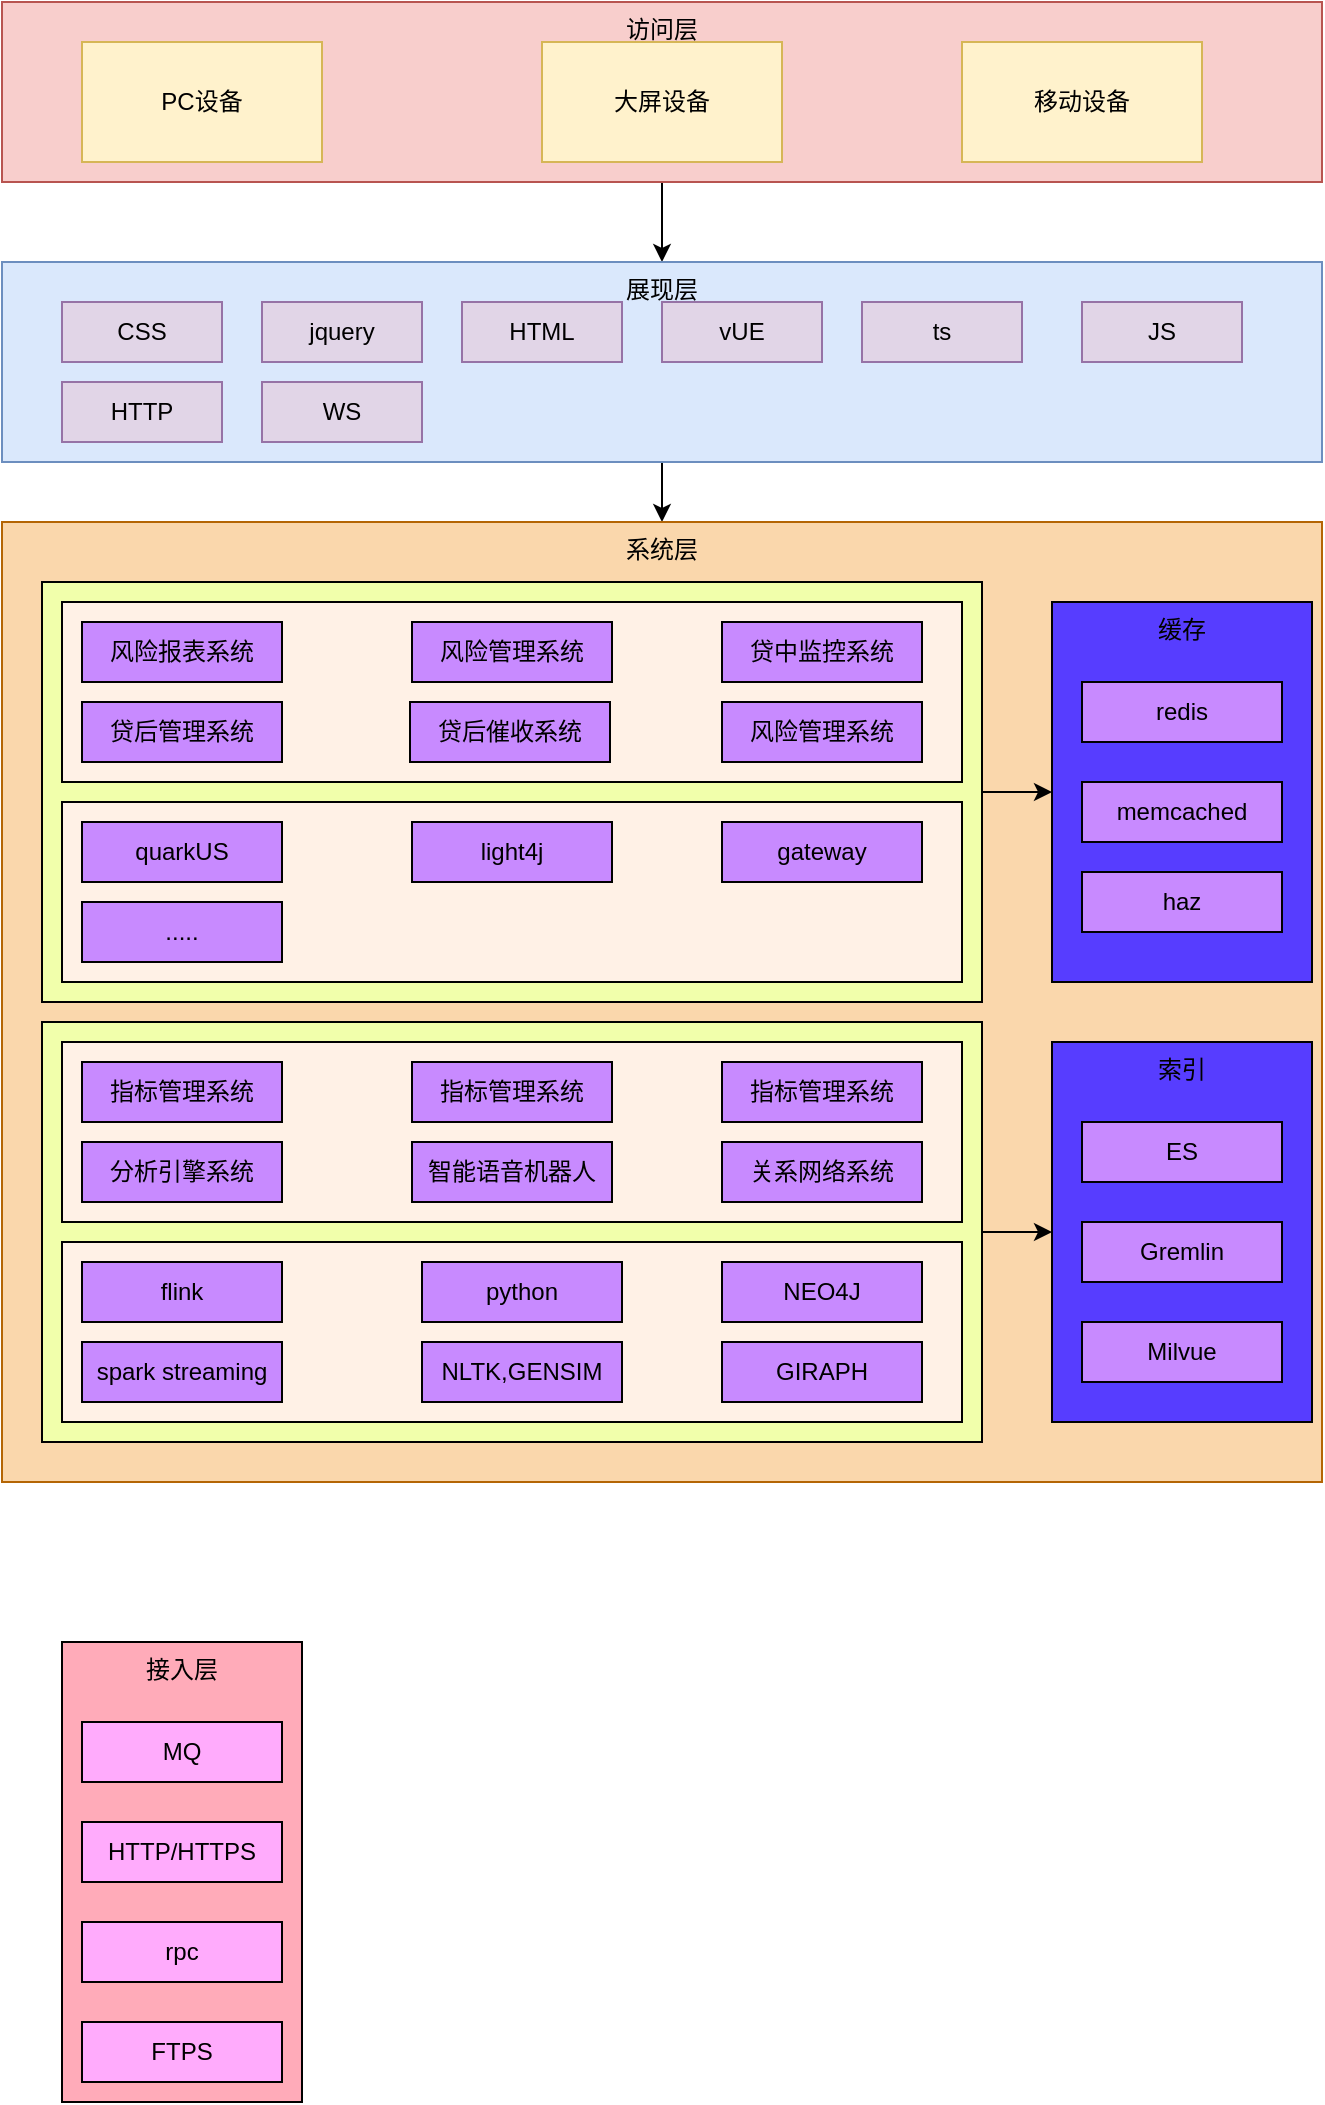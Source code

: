 <mxfile version="14.5.10" type="github">
  <diagram id="MQhZJjkZrY4oPZB1BTH6" name="第 1 页">
    <mxGraphModel dx="1422" dy="762" grid="1" gridSize="10" guides="1" tooltips="1" connect="1" arrows="1" fold="1" page="1" pageScale="1" pageWidth="827" pageHeight="1169" math="0" shadow="0">
      <root>
        <mxCell id="0" />
        <mxCell id="1" parent="0" />
        <mxCell id="aR_i40FDtTKbv0qqF_Ef-54" style="edgeStyle=orthogonalEdgeStyle;rounded=0;orthogonalLoop=1;jettySize=auto;html=1;entryX=0.5;entryY=0;entryDx=0;entryDy=0;" edge="1" parent="1" source="aR_i40FDtTKbv0qqF_Ef-1" target="aR_i40FDtTKbv0qqF_Ef-5">
          <mxGeometry relative="1" as="geometry" />
        </mxCell>
        <mxCell id="aR_i40FDtTKbv0qqF_Ef-1" value="访问层" style="rounded=0;whiteSpace=wrap;html=1;fillColor=#f8cecc;strokeColor=#b85450;verticalAlign=top;" vertex="1" parent="1">
          <mxGeometry x="110" y="120" width="660" height="90" as="geometry" />
        </mxCell>
        <mxCell id="aR_i40FDtTKbv0qqF_Ef-2" value="PC设备" style="rounded=0;whiteSpace=wrap;html=1;fillColor=#fff2cc;strokeColor=#d6b656;" vertex="1" parent="1">
          <mxGeometry x="150" y="140" width="120" height="60" as="geometry" />
        </mxCell>
        <mxCell id="aR_i40FDtTKbv0qqF_Ef-3" value="大屏设备" style="rounded=0;whiteSpace=wrap;html=1;fillColor=#fff2cc;strokeColor=#d6b656;" vertex="1" parent="1">
          <mxGeometry x="380" y="140" width="120" height="60" as="geometry" />
        </mxCell>
        <mxCell id="aR_i40FDtTKbv0qqF_Ef-4" value="移动设备" style="rounded=0;whiteSpace=wrap;html=1;fillColor=#fff2cc;strokeColor=#d6b656;" vertex="1" parent="1">
          <mxGeometry x="590" y="140" width="120" height="60" as="geometry" />
        </mxCell>
        <mxCell id="aR_i40FDtTKbv0qqF_Ef-55" style="edgeStyle=orthogonalEdgeStyle;rounded=0;orthogonalLoop=1;jettySize=auto;html=1;entryX=0.5;entryY=0;entryDx=0;entryDy=0;" edge="1" parent="1" source="aR_i40FDtTKbv0qqF_Ef-5" target="aR_i40FDtTKbv0qqF_Ef-14">
          <mxGeometry relative="1" as="geometry" />
        </mxCell>
        <mxCell id="aR_i40FDtTKbv0qqF_Ef-5" value="展现层" style="rounded=0;whiteSpace=wrap;html=1;fillColor=#dae8fc;strokeColor=#6c8ebf;verticalAlign=top;" vertex="1" parent="1">
          <mxGeometry x="110" y="250" width="660" height="100" as="geometry" />
        </mxCell>
        <mxCell id="aR_i40FDtTKbv0qqF_Ef-6" value="CSS" style="rounded=0;whiteSpace=wrap;html=1;fillColor=#e1d5e7;strokeColor=#9673a6;" vertex="1" parent="1">
          <mxGeometry x="140" y="270" width="80" height="30" as="geometry" />
        </mxCell>
        <mxCell id="aR_i40FDtTKbv0qqF_Ef-7" value="jquery" style="rounded=0;whiteSpace=wrap;html=1;fillColor=#e1d5e7;strokeColor=#9673a6;" vertex="1" parent="1">
          <mxGeometry x="240" y="270" width="80" height="30" as="geometry" />
        </mxCell>
        <mxCell id="aR_i40FDtTKbv0qqF_Ef-8" value="HTML" style="rounded=0;whiteSpace=wrap;html=1;fillColor=#e1d5e7;strokeColor=#9673a6;" vertex="1" parent="1">
          <mxGeometry x="340" y="270" width="80" height="30" as="geometry" />
        </mxCell>
        <mxCell id="aR_i40FDtTKbv0qqF_Ef-9" value="vUE" style="rounded=0;whiteSpace=wrap;html=1;fillColor=#e1d5e7;strokeColor=#9673a6;" vertex="1" parent="1">
          <mxGeometry x="440" y="270" width="80" height="30" as="geometry" />
        </mxCell>
        <mxCell id="aR_i40FDtTKbv0qqF_Ef-10" value="ts" style="rounded=0;whiteSpace=wrap;html=1;fillColor=#e1d5e7;strokeColor=#9673a6;" vertex="1" parent="1">
          <mxGeometry x="540" y="270" width="80" height="30" as="geometry" />
        </mxCell>
        <mxCell id="aR_i40FDtTKbv0qqF_Ef-11" value="JS" style="rounded=0;whiteSpace=wrap;html=1;fillColor=#e1d5e7;strokeColor=#9673a6;" vertex="1" parent="1">
          <mxGeometry x="650" y="270" width="80" height="30" as="geometry" />
        </mxCell>
        <mxCell id="aR_i40FDtTKbv0qqF_Ef-12" value="HTTP" style="rounded=0;whiteSpace=wrap;html=1;fillColor=#e1d5e7;strokeColor=#9673a6;" vertex="1" parent="1">
          <mxGeometry x="140" y="310" width="80" height="30" as="geometry" />
        </mxCell>
        <mxCell id="aR_i40FDtTKbv0qqF_Ef-13" value="WS" style="rounded=0;whiteSpace=wrap;html=1;fillColor=#e1d5e7;strokeColor=#9673a6;" vertex="1" parent="1">
          <mxGeometry x="240" y="310" width="80" height="30" as="geometry" />
        </mxCell>
        <mxCell id="aR_i40FDtTKbv0qqF_Ef-14" value="系统层" style="rounded=0;whiteSpace=wrap;html=1;fillColor=#fad7ac;strokeColor=#b46504;verticalAlign=top;" vertex="1" parent="1">
          <mxGeometry x="110" y="380" width="660" height="480" as="geometry" />
        </mxCell>
        <mxCell id="aR_i40FDtTKbv0qqF_Ef-34" style="edgeStyle=orthogonalEdgeStyle;rounded=0;orthogonalLoop=1;jettySize=auto;html=1;exitX=1;exitY=0.5;exitDx=0;exitDy=0;" edge="1" parent="1" source="aR_i40FDtTKbv0qqF_Ef-15" target="aR_i40FDtTKbv0qqF_Ef-16">
          <mxGeometry relative="1" as="geometry" />
        </mxCell>
        <mxCell id="aR_i40FDtTKbv0qqF_Ef-15" value="" style="rounded=0;whiteSpace=wrap;html=1;fillColor=#F1FFAB;" vertex="1" parent="1">
          <mxGeometry x="130" y="410" width="470" height="210" as="geometry" />
        </mxCell>
        <mxCell id="aR_i40FDtTKbv0qqF_Ef-16" value="缓存" style="rounded=0;whiteSpace=wrap;html=1;verticalAlign=top;fillColor=#573DFF;" vertex="1" parent="1">
          <mxGeometry x="635" y="420" width="130" height="190" as="geometry" />
        </mxCell>
        <mxCell id="aR_i40FDtTKbv0qqF_Ef-17" value="redis" style="rounded=0;whiteSpace=wrap;html=1;fillColor=#C88AFF;" vertex="1" parent="1">
          <mxGeometry x="650" y="460" width="100" height="30" as="geometry" />
        </mxCell>
        <mxCell id="aR_i40FDtTKbv0qqF_Ef-18" value="memcached" style="rounded=0;whiteSpace=wrap;html=1;fillColor=#C88AFF;" vertex="1" parent="1">
          <mxGeometry x="650" y="510" width="100" height="30" as="geometry" />
        </mxCell>
        <mxCell id="aR_i40FDtTKbv0qqF_Ef-19" value="haz" style="rounded=0;whiteSpace=wrap;html=1;fillColor=#C88AFF;" vertex="1" parent="1">
          <mxGeometry x="650" y="555" width="100" height="30" as="geometry" />
        </mxCell>
        <mxCell id="aR_i40FDtTKbv0qqF_Ef-21" value="" style="rounded=0;whiteSpace=wrap;html=1;fillColor=#FFF1E6;" vertex="1" parent="1">
          <mxGeometry x="140" y="420" width="450" height="90" as="geometry" />
        </mxCell>
        <mxCell id="aR_i40FDtTKbv0qqF_Ef-22" value="" style="rounded=0;whiteSpace=wrap;html=1;fillColor=#FFF1E6;" vertex="1" parent="1">
          <mxGeometry x="140" y="520" width="450" height="90" as="geometry" />
        </mxCell>
        <mxCell id="aR_i40FDtTKbv0qqF_Ef-24" value="风险报表系统" style="rounded=0;whiteSpace=wrap;html=1;fillColor=#C88AFF;" vertex="1" parent="1">
          <mxGeometry x="150" y="430" width="100" height="30" as="geometry" />
        </mxCell>
        <mxCell id="aR_i40FDtTKbv0qqF_Ef-25" value="风险管理系统" style="rounded=0;whiteSpace=wrap;html=1;fillColor=#C88AFF;" vertex="1" parent="1">
          <mxGeometry x="315" y="430" width="100" height="30" as="geometry" />
        </mxCell>
        <mxCell id="aR_i40FDtTKbv0qqF_Ef-26" value="贷中监控系统" style="rounded=0;whiteSpace=wrap;html=1;fillColor=#C88AFF;" vertex="1" parent="1">
          <mxGeometry x="470" y="430" width="100" height="30" as="geometry" />
        </mxCell>
        <mxCell id="aR_i40FDtTKbv0qqF_Ef-27" value="贷后管理系统" style="rounded=0;whiteSpace=wrap;html=1;fillColor=#C88AFF;" vertex="1" parent="1">
          <mxGeometry x="150" y="470" width="100" height="30" as="geometry" />
        </mxCell>
        <mxCell id="aR_i40FDtTKbv0qqF_Ef-28" value="贷后催收系统" style="rounded=0;whiteSpace=wrap;html=1;fillColor=#C88AFF;" vertex="1" parent="1">
          <mxGeometry x="314" y="470" width="100" height="30" as="geometry" />
        </mxCell>
        <mxCell id="aR_i40FDtTKbv0qqF_Ef-29" value="风险管理系统" style="rounded=0;whiteSpace=wrap;html=1;fillColor=#C88AFF;" vertex="1" parent="1">
          <mxGeometry x="470" y="470" width="100" height="30" as="geometry" />
        </mxCell>
        <mxCell id="aR_i40FDtTKbv0qqF_Ef-30" value="quarkUS" style="rounded=0;whiteSpace=wrap;html=1;fillColor=#C88AFF;" vertex="1" parent="1">
          <mxGeometry x="150" y="530" width="100" height="30" as="geometry" />
        </mxCell>
        <mxCell id="aR_i40FDtTKbv0qqF_Ef-31" value="light4j" style="rounded=0;whiteSpace=wrap;html=1;fillColor=#C88AFF;" vertex="1" parent="1">
          <mxGeometry x="315" y="530" width="100" height="30" as="geometry" />
        </mxCell>
        <mxCell id="aR_i40FDtTKbv0qqF_Ef-32" value="gateway" style="rounded=0;whiteSpace=wrap;html=1;fillColor=#C88AFF;" vertex="1" parent="1">
          <mxGeometry x="470" y="530" width="100" height="30" as="geometry" />
        </mxCell>
        <mxCell id="aR_i40FDtTKbv0qqF_Ef-33" value="....." style="rounded=0;whiteSpace=wrap;html=1;fillColor=#C88AFF;" vertex="1" parent="1">
          <mxGeometry x="150" y="570" width="100" height="30" as="geometry" />
        </mxCell>
        <mxCell id="aR_i40FDtTKbv0qqF_Ef-56" style="edgeStyle=orthogonalEdgeStyle;rounded=0;orthogonalLoop=1;jettySize=auto;html=1;exitX=1;exitY=0.5;exitDx=0;exitDy=0;entryX=0;entryY=0.5;entryDx=0;entryDy=0;" edge="1" parent="1" source="aR_i40FDtTKbv0qqF_Ef-35" target="aR_i40FDtTKbv0qqF_Ef-38">
          <mxGeometry relative="1" as="geometry" />
        </mxCell>
        <mxCell id="aR_i40FDtTKbv0qqF_Ef-35" value="" style="rounded=0;whiteSpace=wrap;html=1;fillColor=#F1FFAB;" vertex="1" parent="1">
          <mxGeometry x="130" y="630" width="470" height="210" as="geometry" />
        </mxCell>
        <mxCell id="aR_i40FDtTKbv0qqF_Ef-36" value="" style="rounded=0;whiteSpace=wrap;html=1;fillColor=#FFF1E6;" vertex="1" parent="1">
          <mxGeometry x="140" y="640" width="450" height="90" as="geometry" />
        </mxCell>
        <mxCell id="aR_i40FDtTKbv0qqF_Ef-37" value="" style="rounded=0;whiteSpace=wrap;html=1;fillColor=#FFF1E6;" vertex="1" parent="1">
          <mxGeometry x="140" y="740" width="450" height="90" as="geometry" />
        </mxCell>
        <mxCell id="aR_i40FDtTKbv0qqF_Ef-38" value="索引" style="rounded=0;whiteSpace=wrap;html=1;verticalAlign=top;fillColor=#573DFF;" vertex="1" parent="1">
          <mxGeometry x="635" y="640" width="130" height="190" as="geometry" />
        </mxCell>
        <mxCell id="aR_i40FDtTKbv0qqF_Ef-39" value="指标管理系统" style="rounded=0;whiteSpace=wrap;html=1;fillColor=#C88AFF;" vertex="1" parent="1">
          <mxGeometry x="150" y="650" width="100" height="30" as="geometry" />
        </mxCell>
        <mxCell id="aR_i40FDtTKbv0qqF_Ef-40" value="指标管理系统" style="rounded=0;whiteSpace=wrap;html=1;fillColor=#C88AFF;" vertex="1" parent="1">
          <mxGeometry x="315" y="650" width="100" height="30" as="geometry" />
        </mxCell>
        <mxCell id="aR_i40FDtTKbv0qqF_Ef-41" value="指标管理系统" style="rounded=0;whiteSpace=wrap;html=1;fillColor=#C88AFF;" vertex="1" parent="1">
          <mxGeometry x="470" y="650" width="100" height="30" as="geometry" />
        </mxCell>
        <mxCell id="aR_i40FDtTKbv0qqF_Ef-42" value="ES" style="rounded=0;whiteSpace=wrap;html=1;fillColor=#C88AFF;" vertex="1" parent="1">
          <mxGeometry x="650" y="680" width="100" height="30" as="geometry" />
        </mxCell>
        <mxCell id="aR_i40FDtTKbv0qqF_Ef-43" value="Gremlin" style="rounded=0;whiteSpace=wrap;html=1;fillColor=#C88AFF;" vertex="1" parent="1">
          <mxGeometry x="650" y="730" width="100" height="30" as="geometry" />
        </mxCell>
        <mxCell id="aR_i40FDtTKbv0qqF_Ef-44" value="Milvue" style="rounded=0;whiteSpace=wrap;html=1;fillColor=#C88AFF;" vertex="1" parent="1">
          <mxGeometry x="650" y="780" width="100" height="30" as="geometry" />
        </mxCell>
        <mxCell id="aR_i40FDtTKbv0qqF_Ef-45" value="分析引擎系统" style="rounded=0;whiteSpace=wrap;html=1;fillColor=#C88AFF;" vertex="1" parent="1">
          <mxGeometry x="150" y="690" width="100" height="30" as="geometry" />
        </mxCell>
        <mxCell id="aR_i40FDtTKbv0qqF_Ef-46" value="智能语音机器人" style="rounded=0;whiteSpace=wrap;html=1;fillColor=#C88AFF;" vertex="1" parent="1">
          <mxGeometry x="315" y="690" width="100" height="30" as="geometry" />
        </mxCell>
        <mxCell id="aR_i40FDtTKbv0qqF_Ef-47" value="关系网络系统" style="rounded=0;whiteSpace=wrap;html=1;fillColor=#C88AFF;" vertex="1" parent="1">
          <mxGeometry x="470" y="690" width="100" height="30" as="geometry" />
        </mxCell>
        <mxCell id="aR_i40FDtTKbv0qqF_Ef-48" value="flink" style="rounded=0;whiteSpace=wrap;html=1;fillColor=#C88AFF;" vertex="1" parent="1">
          <mxGeometry x="150" y="750" width="100" height="30" as="geometry" />
        </mxCell>
        <mxCell id="aR_i40FDtTKbv0qqF_Ef-49" value="python" style="rounded=0;whiteSpace=wrap;html=1;fillColor=#C88AFF;" vertex="1" parent="1">
          <mxGeometry x="320" y="750" width="100" height="30" as="geometry" />
        </mxCell>
        <mxCell id="aR_i40FDtTKbv0qqF_Ef-50" value="NEO4J" style="rounded=0;whiteSpace=wrap;html=1;fillColor=#C88AFF;" vertex="1" parent="1">
          <mxGeometry x="470" y="750" width="100" height="30" as="geometry" />
        </mxCell>
        <mxCell id="aR_i40FDtTKbv0qqF_Ef-51" value="spark streaming" style="rounded=0;whiteSpace=wrap;html=1;fillColor=#C88AFF;" vertex="1" parent="1">
          <mxGeometry x="150" y="790" width="100" height="30" as="geometry" />
        </mxCell>
        <mxCell id="aR_i40FDtTKbv0qqF_Ef-52" value="NLTK,GENSIM" style="rounded=0;whiteSpace=wrap;html=1;fillColor=#C88AFF;" vertex="1" parent="1">
          <mxGeometry x="320" y="790" width="100" height="30" as="geometry" />
        </mxCell>
        <mxCell id="aR_i40FDtTKbv0qqF_Ef-53" value="GIRAPH" style="rounded=0;whiteSpace=wrap;html=1;fillColor=#C88AFF;" vertex="1" parent="1">
          <mxGeometry x="470" y="790" width="100" height="30" as="geometry" />
        </mxCell>
        <mxCell id="aR_i40FDtTKbv0qqF_Ef-57" value="接入层" style="rounded=0;whiteSpace=wrap;html=1;verticalAlign=top;fillColor=#FFABB9;" vertex="1" parent="1">
          <mxGeometry x="140" y="940" width="120" height="230" as="geometry" />
        </mxCell>
        <mxCell id="aR_i40FDtTKbv0qqF_Ef-58" value="MQ" style="rounded=0;whiteSpace=wrap;html=1;fillColor=#FFABFC;" vertex="1" parent="1">
          <mxGeometry x="150" y="980" width="100" height="30" as="geometry" />
        </mxCell>
        <mxCell id="aR_i40FDtTKbv0qqF_Ef-59" value="HTTP/HTTPS" style="rounded=0;whiteSpace=wrap;html=1;fillColor=#FFABFC;" vertex="1" parent="1">
          <mxGeometry x="150" y="1030" width="100" height="30" as="geometry" />
        </mxCell>
        <mxCell id="aR_i40FDtTKbv0qqF_Ef-60" value="rpc" style="rounded=0;whiteSpace=wrap;html=1;fillColor=#FFABFC;" vertex="1" parent="1">
          <mxGeometry x="150" y="1080" width="100" height="30" as="geometry" />
        </mxCell>
        <mxCell id="aR_i40FDtTKbv0qqF_Ef-61" value="FTPS" style="rounded=0;whiteSpace=wrap;html=1;fillColor=#FFABFC;" vertex="1" parent="1">
          <mxGeometry x="150" y="1130" width="100" height="30" as="geometry" />
        </mxCell>
      </root>
    </mxGraphModel>
  </diagram>
</mxfile>
